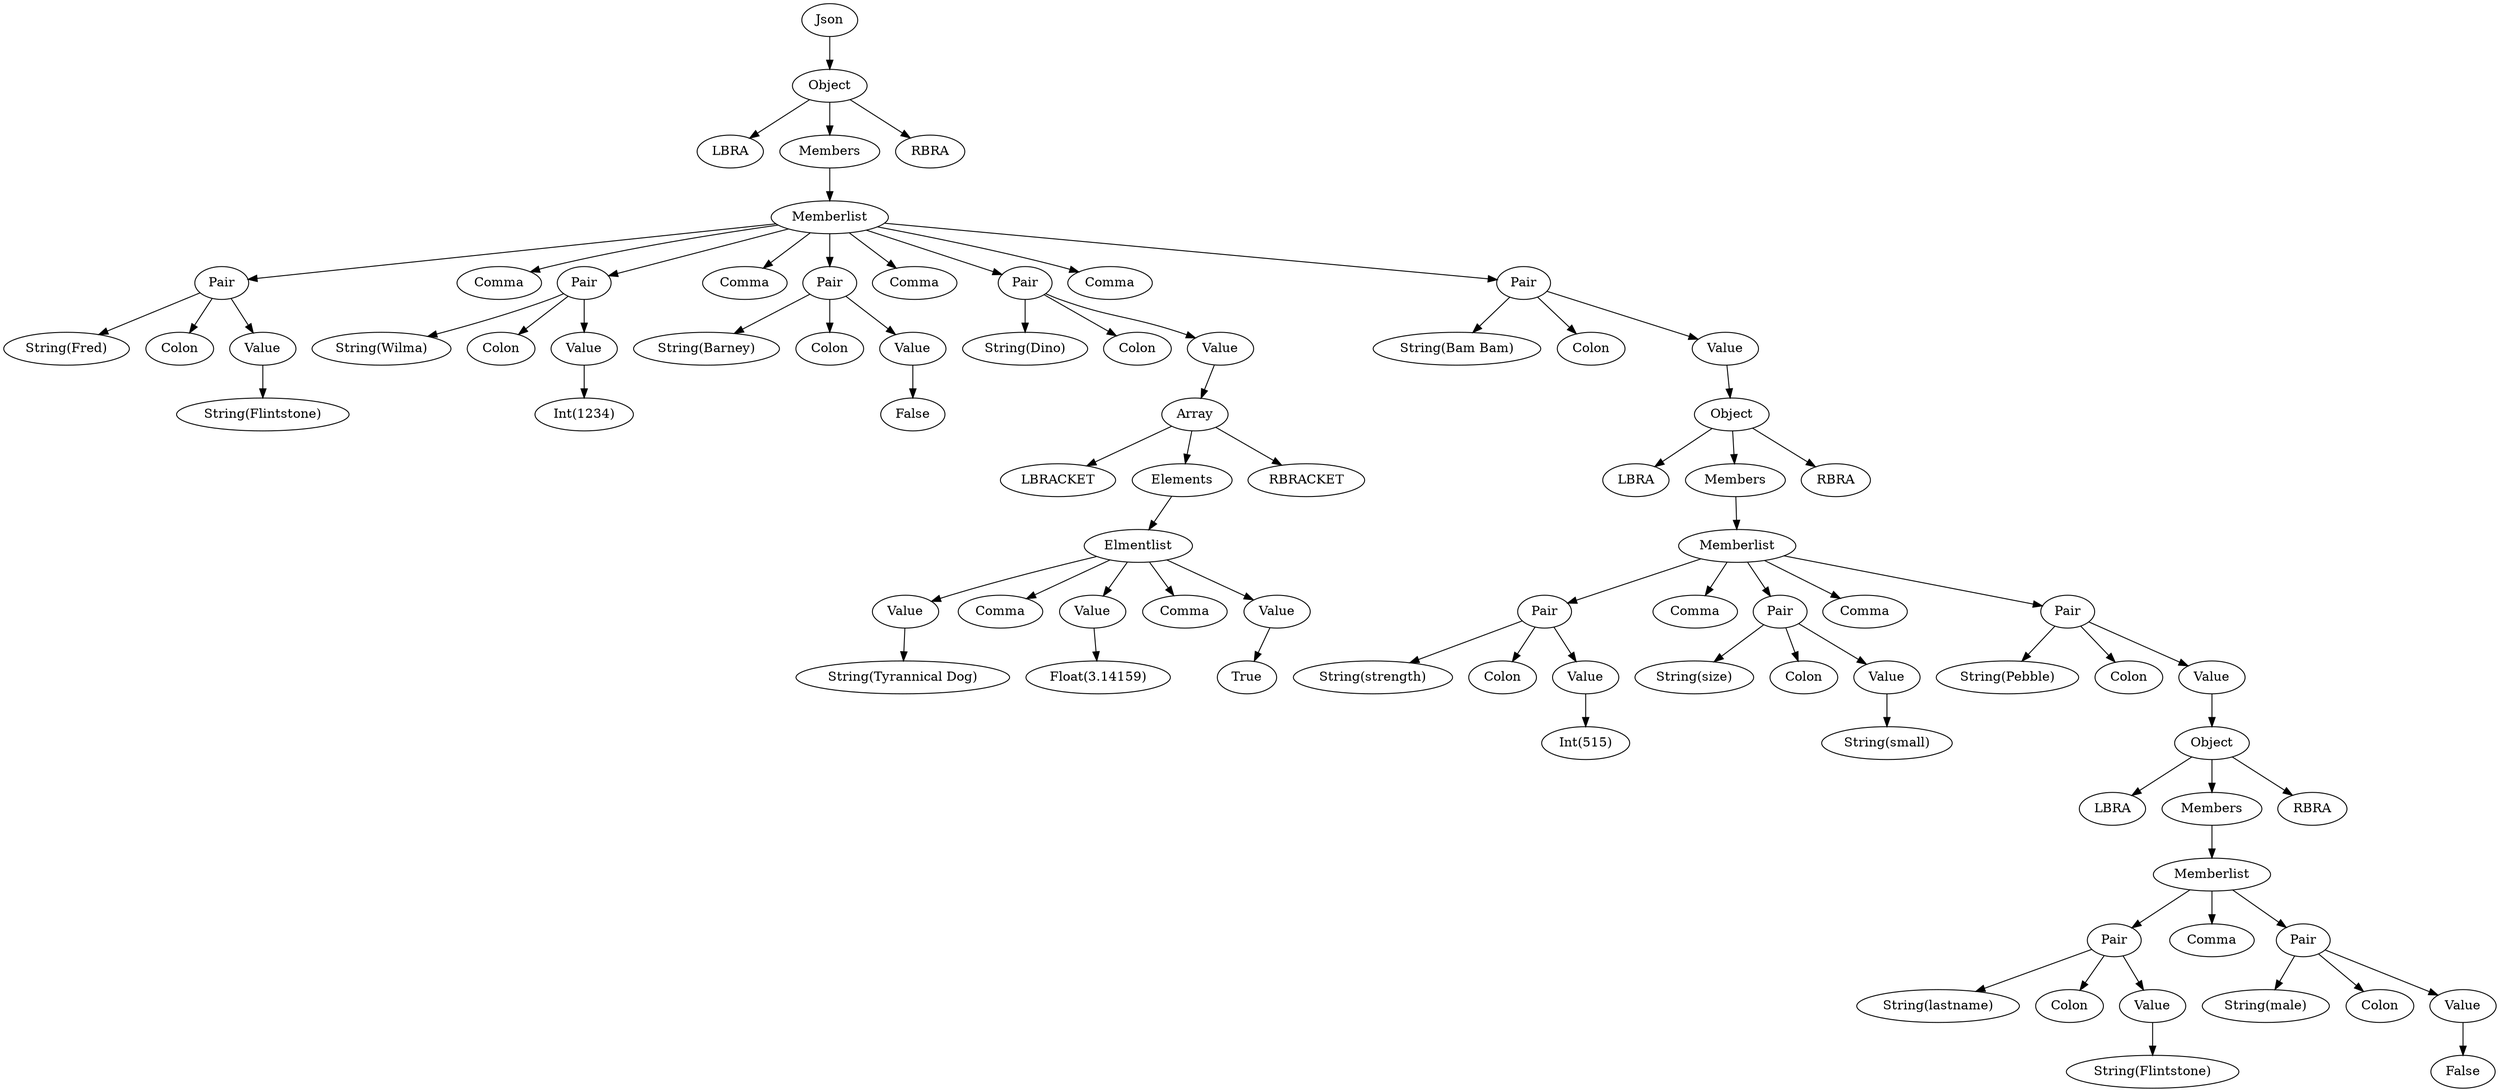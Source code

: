 digraph {
  "Json0"[label = "Json"];
  "Json0" -> "Object1";
  "Object1"[label = "Object"];
  "Object1" -> "LBRA2";
  "LBRA2"[label = "LBRA"];
  "Object1" -> "Members3";
  "Members3"[label = "Members"];
  "Members3" -> "Memberlist4";
  "Memberlist4"[label = "Memberlist"];
  "Memberlist4" -> "Pair5";
  "Pair5"[label = "Pair"];
  "Pair5" -> "String(Fred)6";
  "String(Fred)6"[label = "String(Fred)"];
  "Pair5" -> "Colon7";
  "Colon7"[label = "Colon"];
  "Pair5" -> "Value8";
  "Value8"[label = "Value"];
  "Value8" -> "String(Flintstone)9";
  "String(Flintstone)9"[label = "String(Flintstone)"];
  "Memberlist4" -> "Comma10";
  "Comma10"[label = "Comma"];
  "Memberlist4" -> "Pair11";
  "Pair11"[label = "Pair"];
  "Pair11" -> "String(Wilma)12";
  "String(Wilma)12"[label = "String(Wilma)"];
  "Pair11" -> "Colon13";
  "Colon13"[label = "Colon"];
  "Pair11" -> "Value14";
  "Value14"[label = "Value"];
  "Value14" -> "Int(1234)15";
  "Int(1234)15"[label = "Int(1234)"];
  "Memberlist4" -> "Comma16";
  "Comma16"[label = "Comma"];
  "Memberlist4" -> "Pair17";
  "Pair17"[label = "Pair"];
  "Pair17" -> "String(Barney)18";
  "String(Barney)18"[label = "String(Barney)"];
  "Pair17" -> "Colon19";
  "Colon19"[label = "Colon"];
  "Pair17" -> "Value20";
  "Value20"[label = "Value"];
  "Value20" -> "False21";
  "False21"[label = "False"];
  "Memberlist4" -> "Comma22";
  "Comma22"[label = "Comma"];
  "Memberlist4" -> "Pair23";
  "Pair23"[label = "Pair"];
  "Pair23" -> "String(Dino)24";
  "String(Dino)24"[label = "String(Dino)"];
  "Pair23" -> "Colon25";
  "Colon25"[label = "Colon"];
  "Pair23" -> "Value26";
  "Value26"[label = "Value"];
  "Value26" -> "Array27";
  "Array27"[label = "Array"];
  "Array27" -> "LBRACKET28";
  "LBRACKET28"[label = "LBRACKET"];
  "Array27" -> "Elements29";
  "Elements29"[label = "Elements"];
  "Elements29" -> "Elmentlist30";
  "Elmentlist30"[label = "Elmentlist"];
  "Elmentlist30" -> "Value31";
  "Value31"[label = "Value"];
  "Value31" -> "String(Tyrannical Dog)32";
  "String(Tyrannical Dog)32"[label = "String(Tyrannical Dog)"];
  "Elmentlist30" -> "Comma33";
  "Comma33"[label = "Comma"];
  "Elmentlist30" -> "Value34";
  "Value34"[label = "Value"];
  "Value34" -> "Float(3.14159)35";
  "Float(3.14159)35"[label = "Float(3.14159)"];
  "Elmentlist30" -> "Comma36";
  "Comma36"[label = "Comma"];
  "Elmentlist30" -> "Value37";
  "Value37"[label = "Value"];
  "Value37" -> "True38";
  "True38"[label = "True"];
  "Array27" -> "RBRACKET39";
  "RBRACKET39"[label = "RBRACKET"];
  "Memberlist4" -> "Comma40";
  "Comma40"[label = "Comma"];
  "Memberlist4" -> "Pair41";
  "Pair41"[label = "Pair"];
  "Pair41" -> "String(Bam Bam)42";
  "String(Bam Bam)42"[label = "String(Bam Bam)"];
  "Pair41" -> "Colon43";
  "Colon43"[label = "Colon"];
  "Pair41" -> "Value44";
  "Value44"[label = "Value"];
  "Value44" -> "Object45";
  "Object45"[label = "Object"];
  "Object45" -> "LBRA46";
  "LBRA46"[label = "LBRA"];
  "Object45" -> "Members47";
  "Members47"[label = "Members"];
  "Members47" -> "Memberlist48";
  "Memberlist48"[label = "Memberlist"];
  "Memberlist48" -> "Pair49";
  "Pair49"[label = "Pair"];
  "Pair49" -> "String(strength)50";
  "String(strength)50"[label = "String(strength)"];
  "Pair49" -> "Colon51";
  "Colon51"[label = "Colon"];
  "Pair49" -> "Value52";
  "Value52"[label = "Value"];
  "Value52" -> "Int(515)53";
  "Int(515)53"[label = "Int(515)"];
  "Memberlist48" -> "Comma54";
  "Comma54"[label = "Comma"];
  "Memberlist48" -> "Pair55";
  "Pair55"[label = "Pair"];
  "Pair55" -> "String(size)56";
  "String(size)56"[label = "String(size)"];
  "Pair55" -> "Colon57";
  "Colon57"[label = "Colon"];
  "Pair55" -> "Value58";
  "Value58"[label = "Value"];
  "Value58" -> "String(small)59";
  "String(small)59"[label = "String(small)"];
  "Memberlist48" -> "Comma60";
  "Comma60"[label = "Comma"];
  "Memberlist48" -> "Pair61";
  "Pair61"[label = "Pair"];
  "Pair61" -> "String(Pebble)62";
  "String(Pebble)62"[label = "String(Pebble)"];
  "Pair61" -> "Colon63";
  "Colon63"[label = "Colon"];
  "Pair61" -> "Value64";
  "Value64"[label = "Value"];
  "Value64" -> "Object65";
  "Object65"[label = "Object"];
  "Object65" -> "LBRA66";
  "LBRA66"[label = "LBRA"];
  "Object65" -> "Members67";
  "Members67"[label = "Members"];
  "Members67" -> "Memberlist68";
  "Memberlist68"[label = "Memberlist"];
  "Memberlist68" -> "Pair69";
  "Pair69"[label = "Pair"];
  "Pair69" -> "String(lastname)70";
  "String(lastname)70"[label = "String(lastname)"];
  "Pair69" -> "Colon71";
  "Colon71"[label = "Colon"];
  "Pair69" -> "Value72";
  "Value72"[label = "Value"];
  "Value72" -> "String(Flintstone)73";
  "String(Flintstone)73"[label = "String(Flintstone)"];
  "Memberlist68" -> "Comma74";
  "Comma74"[label = "Comma"];
  "Memberlist68" -> "Pair75";
  "Pair75"[label = "Pair"];
  "Pair75" -> "String(male)76";
  "String(male)76"[label = "String(male)"];
  "Pair75" -> "Colon77";
  "Colon77"[label = "Colon"];
  "Pair75" -> "Value78";
  "Value78"[label = "Value"];
  "Value78" -> "False79";
  "False79"[label = "False"];
  "Object65" -> "RBRA80";
  "RBRA80"[label = "RBRA"];
  "Object45" -> "RBRA81";
  "RBRA81"[label = "RBRA"];
  "Object1" -> "RBRA82";
  "RBRA82"[label = "RBRA"];
}
